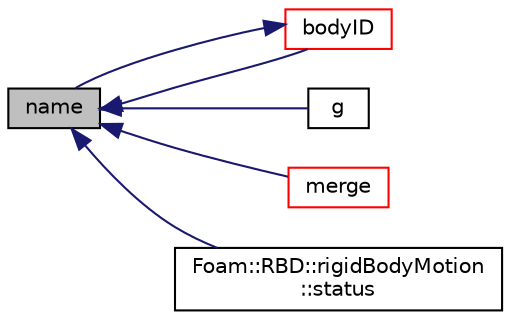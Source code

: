 digraph "name"
{
  bgcolor="transparent";
  edge [fontname="Helvetica",fontsize="10",labelfontname="Helvetica",labelfontsize="10"];
  node [fontname="Helvetica",fontsize="10",shape=record];
  rankdir="LR";
  Node1 [label="name",height=0.2,width=0.4,color="black", fillcolor="grey75", style="filled", fontcolor="black"];
  Node1 -> Node2 [dir="back",color="midnightblue",fontsize="10",style="solid",fontname="Helvetica"];
  Node2 [label="bodyID",height=0.2,width=0.4,color="red",URL="$a02255.html#a9f01f63c25be666c7178519b284d51a2",tooltip="Return the ID of the body with the given name. "];
  Node2 -> Node1 [dir="back",color="midnightblue",fontsize="10",style="solid",fontname="Helvetica"];
  Node1 -> Node3 [dir="back",color="midnightblue",fontsize="10",style="solid",fontname="Helvetica"];
  Node3 [label="g",height=0.2,width=0.4,color="black",URL="$a02255.html#a2777140d30fd1064e197a6b2a62787b4",tooltip="Allow the acceleration due to gravity to be set. "];
  Node1 -> Node4 [dir="back",color="midnightblue",fontsize="10",style="solid",fontname="Helvetica"];
  Node4 [label="merge",height=0.2,width=0.4,color="red",URL="$a02255.html#a69de372947f78e2cb174fb5393c4d7e7",tooltip="Merge the given body with transform X into the parent with ID. "];
  Node1 -> Node5 [dir="back",color="midnightblue",fontsize="10",style="solid",fontname="Helvetica"];
  Node5 [label="Foam::RBD::rigidBodyMotion\l::status",height=0.2,width=0.4,color="black",URL="$a02257.html#a04270e7ad986406573ecd2056ff344dc",tooltip="Report the status of the motion of the given body. "];
}
